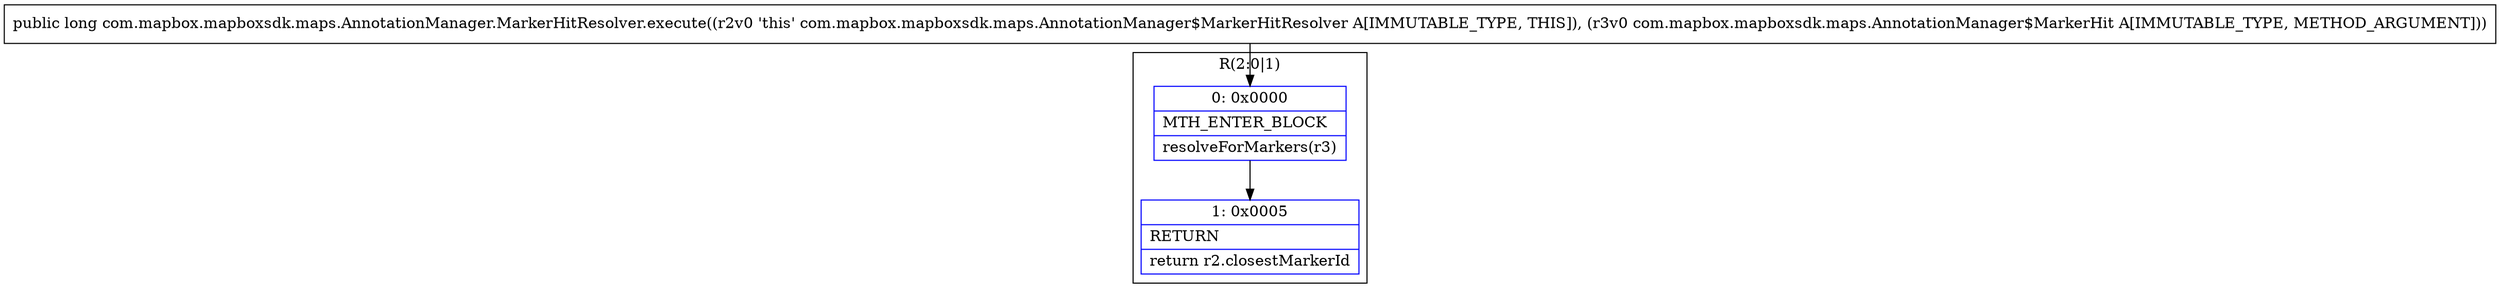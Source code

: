 digraph "CFG forcom.mapbox.mapboxsdk.maps.AnnotationManager.MarkerHitResolver.execute(Lcom\/mapbox\/mapboxsdk\/maps\/AnnotationManager$MarkerHit;)J" {
subgraph cluster_Region_105567205 {
label = "R(2:0|1)";
node [shape=record,color=blue];
Node_0 [shape=record,label="{0\:\ 0x0000|MTH_ENTER_BLOCK\l|resolveForMarkers(r3)\l}"];
Node_1 [shape=record,label="{1\:\ 0x0005|RETURN\l|return r2.closestMarkerId\l}"];
}
MethodNode[shape=record,label="{public long com.mapbox.mapboxsdk.maps.AnnotationManager.MarkerHitResolver.execute((r2v0 'this' com.mapbox.mapboxsdk.maps.AnnotationManager$MarkerHitResolver A[IMMUTABLE_TYPE, THIS]), (r3v0 com.mapbox.mapboxsdk.maps.AnnotationManager$MarkerHit A[IMMUTABLE_TYPE, METHOD_ARGUMENT])) }"];
MethodNode -> Node_0;
Node_0 -> Node_1;
}

